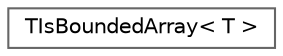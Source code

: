digraph "Graphical Class Hierarchy"
{
 // INTERACTIVE_SVG=YES
 // LATEX_PDF_SIZE
  bgcolor="transparent";
  edge [fontname=Helvetica,fontsize=10,labelfontname=Helvetica,labelfontsize=10];
  node [fontname=Helvetica,fontsize=10,shape=box,height=0.2,width=0.4];
  rankdir="LR";
  Node0 [id="Node000000",label="TIsBoundedArray\< T \>",height=0.2,width=0.4,color="grey40", fillcolor="white", style="filled",URL="$d8/d12/structTIsBoundedArray.html",tooltip="Traits class which tests if a type is a bounded C++ array."];
}
